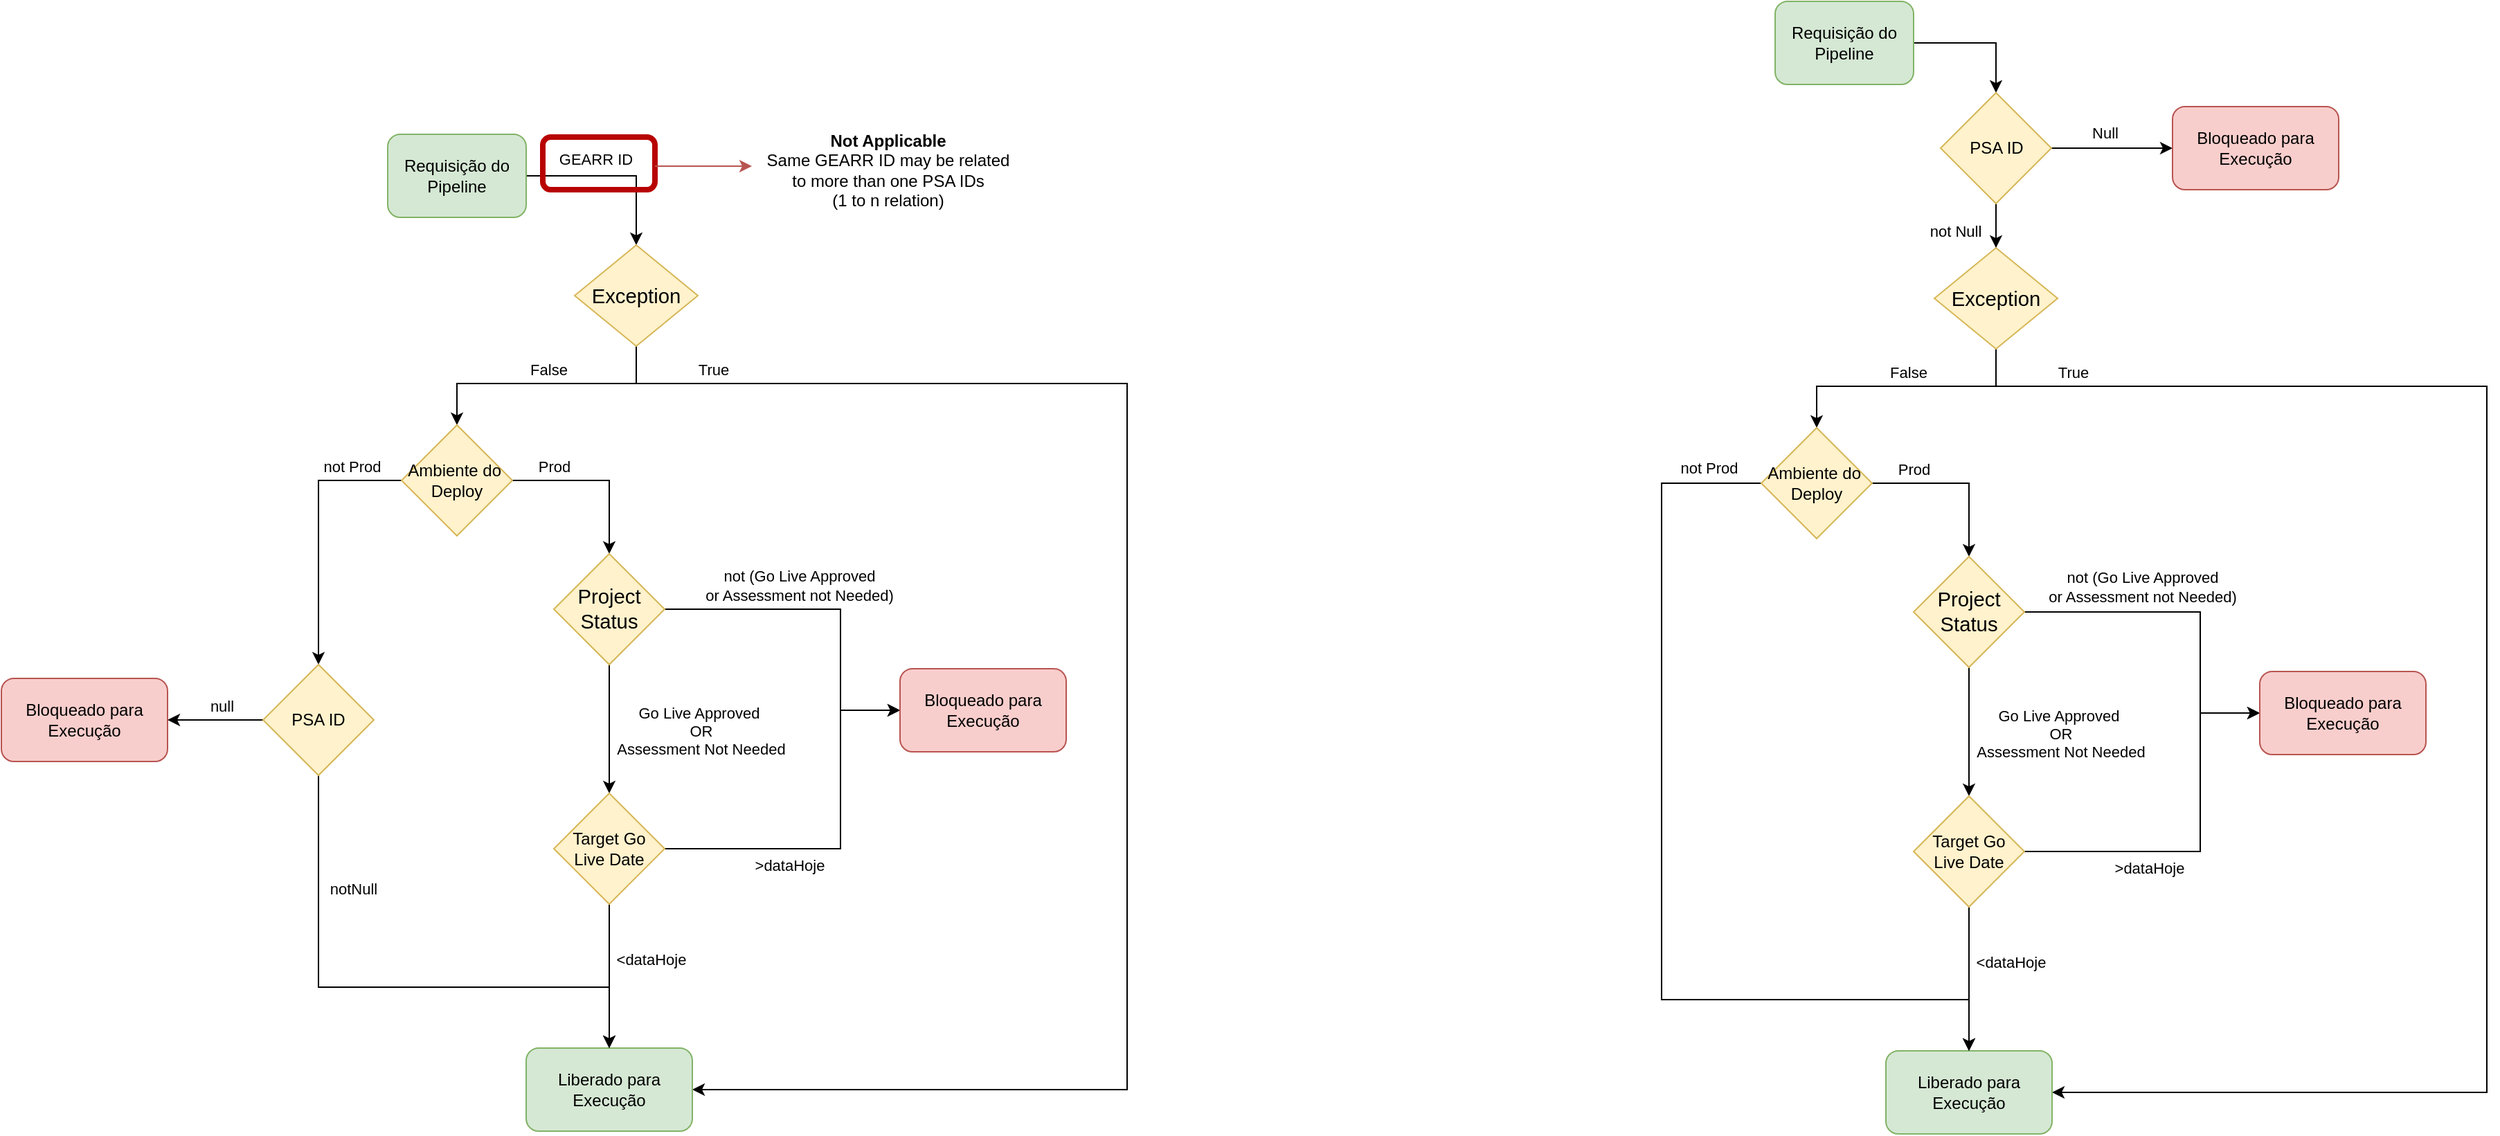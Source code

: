 <mxfile version="14.7.2" type="github">
  <diagram id="prtHgNgQTEPvFCAcTncT" name="Page-1">
    <mxGraphModel dx="1847" dy="1167" grid="0" gridSize="10" guides="1" tooltips="1" connect="1" arrows="1" fold="1" page="0" pageScale="1" pageWidth="827" pageHeight="1169" background="#ffffff" math="0" shadow="0">
      <root>
        <mxCell id="0" />
        <mxCell id="1" parent="0" />
        <mxCell id="P2mCXTFYUP4-GHEFsYgf-11" style="edgeStyle=orthogonalEdgeStyle;rounded=0;orthogonalLoop=1;jettySize=auto;html=1;entryX=0.5;entryY=0;entryDx=0;entryDy=0;" parent="1" source="P2mCXTFYUP4-GHEFsYgf-2" target="P2mCXTFYUP4-GHEFsYgf-8" edge="1">
          <mxGeometry relative="1" as="geometry" />
        </mxCell>
        <mxCell id="mxX-lMOzghnve2rZTO9A-1" value="GEARR ID" style="edgeLabel;html=1;align=center;verticalAlign=middle;resizable=0;points=[];" vertex="1" connectable="0" parent="P2mCXTFYUP4-GHEFsYgf-11">
          <mxGeometry x="-0.006" y="-3" relative="1" as="geometry">
            <mxPoint x="-15" y="-15" as="offset" />
          </mxGeometry>
        </mxCell>
        <mxCell id="P2mCXTFYUP4-GHEFsYgf-2" value="Requisição do Pipeline" style="rounded=1;whiteSpace=wrap;html=1;fillColor=#d5e8d4;strokeColor=#82b366;" parent="1" vertex="1">
          <mxGeometry x="170" y="80" width="100" height="60" as="geometry" />
        </mxCell>
        <mxCell id="P2mCXTFYUP4-GHEFsYgf-14" style="edgeStyle=orthogonalEdgeStyle;rounded=0;orthogonalLoop=1;jettySize=auto;html=1;entryX=0.5;entryY=0;entryDx=0;entryDy=0;" parent="1" source="P2mCXTFYUP4-GHEFsYgf-8" target="P2mCXTFYUP4-GHEFsYgf-20" edge="1">
          <mxGeometry relative="1" as="geometry">
            <mxPoint x="220" y="280" as="targetPoint" />
            <Array as="points">
              <mxPoint x="350" y="260" />
              <mxPoint x="220" y="260" />
            </Array>
          </mxGeometry>
        </mxCell>
        <mxCell id="P2mCXTFYUP4-GHEFsYgf-18" value="False" style="edgeLabel;html=1;align=center;verticalAlign=middle;resizable=0;points=[];" parent="P2mCXTFYUP4-GHEFsYgf-14" vertex="1" connectable="0">
          <mxGeometry x="0.032" y="-2" relative="1" as="geometry">
            <mxPoint x="5" y="-8" as="offset" />
          </mxGeometry>
        </mxCell>
        <mxCell id="P2mCXTFYUP4-GHEFsYgf-15" style="edgeStyle=orthogonalEdgeStyle;rounded=0;orthogonalLoop=1;jettySize=auto;html=1;entryX=1;entryY=0.5;entryDx=0;entryDy=0;" parent="1" source="P2mCXTFYUP4-GHEFsYgf-8" target="P2mCXTFYUP4-GHEFsYgf-19" edge="1">
          <mxGeometry relative="1" as="geometry">
            <mxPoint x="474" y="280" as="targetPoint" />
            <Array as="points">
              <mxPoint x="349" y="260" />
              <mxPoint x="704" y="260" />
              <mxPoint x="704" y="770" />
            </Array>
          </mxGeometry>
        </mxCell>
        <mxCell id="P2mCXTFYUP4-GHEFsYgf-16" value="True" style="edgeLabel;html=1;align=center;verticalAlign=middle;resizable=0;points=[];" parent="P2mCXTFYUP4-GHEFsYgf-15" vertex="1" connectable="0">
          <mxGeometry x="0.222" y="3" relative="1" as="geometry">
            <mxPoint x="-302" y="-365" as="offset" />
          </mxGeometry>
        </mxCell>
        <mxCell id="P2mCXTFYUP4-GHEFsYgf-8" value="&lt;span lang=&quot;EN-US&quot; style=&quot;font-size: 11pt ; font-family: &amp;#34;calibri&amp;#34; , sans-serif&quot;&gt;Exception&lt;/span&gt;" style="rhombus;whiteSpace=wrap;html=1;fillColor=#fff2cc;strokeColor=#d6b656;" parent="1" vertex="1">
          <mxGeometry x="305" y="160" width="89" height="73" as="geometry" />
        </mxCell>
        <mxCell id="P2mCXTFYUP4-GHEFsYgf-19" value="Liberado para Execução" style="rounded=1;whiteSpace=wrap;html=1;fillColor=#d5e8d4;strokeColor=#82b366;" parent="1" vertex="1">
          <mxGeometry x="270" y="740" width="120" height="60" as="geometry" />
        </mxCell>
        <mxCell id="P2mCXTFYUP4-GHEFsYgf-28" style="edgeStyle=orthogonalEdgeStyle;rounded=0;orthogonalLoop=1;jettySize=auto;html=1;entryX=0.5;entryY=0;entryDx=0;entryDy=0;exitX=1;exitY=0.5;exitDx=0;exitDy=0;" parent="1" source="P2mCXTFYUP4-GHEFsYgf-20" target="P2mCXTFYUP4-GHEFsYgf-27" edge="1">
          <mxGeometry relative="1" as="geometry">
            <Array as="points">
              <mxPoint x="330" y="330" />
            </Array>
          </mxGeometry>
        </mxCell>
        <mxCell id="P2mCXTFYUP4-GHEFsYgf-29" value="Prod" style="edgeLabel;html=1;align=center;verticalAlign=middle;resizable=0;points=[];" parent="P2mCXTFYUP4-GHEFsYgf-28" vertex="1" connectable="0">
          <mxGeometry x="-0.199" relative="1" as="geometry">
            <mxPoint x="-20" y="-10" as="offset" />
          </mxGeometry>
        </mxCell>
        <mxCell id="P2mCXTFYUP4-GHEFsYgf-40" style="edgeStyle=orthogonalEdgeStyle;rounded=0;orthogonalLoop=1;jettySize=auto;html=1;entryX=0.5;entryY=0;entryDx=0;entryDy=0;" parent="1" source="P2mCXTFYUP4-GHEFsYgf-20" target="P2mCXTFYUP4-GHEFsYgf-39" edge="1">
          <mxGeometry relative="1" as="geometry" />
        </mxCell>
        <mxCell id="P2mCXTFYUP4-GHEFsYgf-41" value="not Prod" style="edgeLabel;html=1;align=center;verticalAlign=middle;resizable=0;points=[];" parent="P2mCXTFYUP4-GHEFsYgf-40" vertex="1" connectable="0">
          <mxGeometry x="-0.833" y="-1" relative="1" as="geometry">
            <mxPoint x="-20" y="-9" as="offset" />
          </mxGeometry>
        </mxCell>
        <mxCell id="P2mCXTFYUP4-GHEFsYgf-20" value="Ambiente do&amp;nbsp;&lt;br&gt;Deploy" style="rhombus;whiteSpace=wrap;html=1;fillColor=#fff2cc;strokeColor=#d6b656;" parent="1" vertex="1">
          <mxGeometry x="180" y="290" width="80" height="80" as="geometry" />
        </mxCell>
        <mxCell id="P2mCXTFYUP4-GHEFsYgf-33" style="edgeStyle=orthogonalEdgeStyle;rounded=0;orthogonalLoop=1;jettySize=auto;html=1;entryX=0;entryY=0.5;entryDx=0;entryDy=0;exitX=1;exitY=0.5;exitDx=0;exitDy=0;" parent="1" source="P2mCXTFYUP4-GHEFsYgf-27" target="P2mCXTFYUP4-GHEFsYgf-32" edge="1">
          <mxGeometry relative="1" as="geometry">
            <mxPoint x="525" y="443" as="targetPoint" />
            <Array as="points">
              <mxPoint x="497" y="423" />
              <mxPoint x="497" y="496" />
            </Array>
          </mxGeometry>
        </mxCell>
        <mxCell id="P2mCXTFYUP4-GHEFsYgf-34" value="not (Go Live Approved &lt;br&gt;or Assessment not Needed)" style="edgeLabel;html=1;align=center;verticalAlign=middle;resizable=0;points=[];" parent="P2mCXTFYUP4-GHEFsYgf-33" vertex="1" connectable="0">
          <mxGeometry x="-0.25" y="-1" relative="1" as="geometry">
            <mxPoint x="6" y="-18" as="offset" />
          </mxGeometry>
        </mxCell>
        <mxCell id="P2mCXTFYUP4-GHEFsYgf-48" value="Go Live Approved&amp;nbsp;&lt;br&gt;OR&lt;br&gt;Assessment Not Needed" style="edgeStyle=orthogonalEdgeStyle;rounded=0;orthogonalLoop=1;jettySize=auto;html=1;entryX=0.5;entryY=0;entryDx=0;entryDy=0;" parent="1" source="P2mCXTFYUP4-GHEFsYgf-27" target="P2mCXTFYUP4-GHEFsYgf-30" edge="1">
          <mxGeometry x="0.02" y="66" relative="1" as="geometry">
            <mxPoint as="offset" />
          </mxGeometry>
        </mxCell>
        <mxCell id="P2mCXTFYUP4-GHEFsYgf-27" value="&lt;font face=&quot;calibri, sans-serif&quot;&gt;&lt;span style=&quot;font-size: 14.667px&quot;&gt;Project Status&lt;/span&gt;&lt;/font&gt;" style="rhombus;whiteSpace=wrap;html=1;fillColor=#fff2cc;strokeColor=#d6b656;" parent="1" vertex="1">
          <mxGeometry x="290" y="383" width="80" height="80" as="geometry" />
        </mxCell>
        <mxCell id="P2mCXTFYUP4-GHEFsYgf-35" style="edgeStyle=orthogonalEdgeStyle;rounded=0;orthogonalLoop=1;jettySize=auto;html=1;exitX=1;exitY=0.5;exitDx=0;exitDy=0;entryX=0;entryY=0.5;entryDx=0;entryDy=0;" parent="1" source="P2mCXTFYUP4-GHEFsYgf-30" target="P2mCXTFYUP4-GHEFsYgf-32" edge="1">
          <mxGeometry relative="1" as="geometry">
            <mxPoint x="613" y="584" as="targetPoint" />
            <Array as="points">
              <mxPoint x="497" y="596" />
              <mxPoint x="497" y="496" />
            </Array>
          </mxGeometry>
        </mxCell>
        <mxCell id="P2mCXTFYUP4-GHEFsYgf-36" value="&amp;gt;dataHoje" style="edgeLabel;html=1;align=center;verticalAlign=middle;resizable=0;points=[];" parent="P2mCXTFYUP4-GHEFsYgf-35" vertex="1" connectable="0">
          <mxGeometry x="-0.808" relative="1" as="geometry">
            <mxPoint x="64" y="12" as="offset" />
          </mxGeometry>
        </mxCell>
        <mxCell id="P2mCXTFYUP4-GHEFsYgf-37" style="edgeStyle=orthogonalEdgeStyle;rounded=0;orthogonalLoop=1;jettySize=auto;html=1;entryX=0.5;entryY=0;entryDx=0;entryDy=0;" parent="1" source="P2mCXTFYUP4-GHEFsYgf-30" target="P2mCXTFYUP4-GHEFsYgf-19" edge="1">
          <mxGeometry relative="1" as="geometry" />
        </mxCell>
        <mxCell id="P2mCXTFYUP4-GHEFsYgf-38" value="&amp;lt;dataHoje" style="edgeLabel;html=1;align=center;verticalAlign=middle;resizable=0;points=[];" parent="P2mCXTFYUP4-GHEFsYgf-37" vertex="1" connectable="0">
          <mxGeometry x="-0.24" y="-2" relative="1" as="geometry">
            <mxPoint x="32" as="offset" />
          </mxGeometry>
        </mxCell>
        <mxCell id="P2mCXTFYUP4-GHEFsYgf-30" value="Target Go Live Date" style="rhombus;whiteSpace=wrap;html=1;fillColor=#fff2cc;strokeColor=#d6b656;" parent="1" vertex="1">
          <mxGeometry x="290" y="556" width="80" height="80" as="geometry" />
        </mxCell>
        <mxCell id="P2mCXTFYUP4-GHEFsYgf-32" value="Bloqueado para Execução" style="rounded=1;whiteSpace=wrap;html=1;fillColor=#f8cecc;strokeColor=#b85450;" parent="1" vertex="1">
          <mxGeometry x="540" y="466" width="120" height="60" as="geometry" />
        </mxCell>
        <mxCell id="P2mCXTFYUP4-GHEFsYgf-43" style="edgeStyle=orthogonalEdgeStyle;rounded=0;orthogonalLoop=1;jettySize=auto;html=1;entryX=1;entryY=0.5;entryDx=0;entryDy=0;" parent="1" source="P2mCXTFYUP4-GHEFsYgf-39" target="P2mCXTFYUP4-GHEFsYgf-42" edge="1">
          <mxGeometry relative="1" as="geometry" />
        </mxCell>
        <mxCell id="P2mCXTFYUP4-GHEFsYgf-44" value="null" style="edgeLabel;html=1;align=center;verticalAlign=middle;resizable=0;points=[];" parent="P2mCXTFYUP4-GHEFsYgf-43" vertex="1" connectable="0">
          <mxGeometry x="-0.22" y="-1" relative="1" as="geometry">
            <mxPoint x="-3" y="-9" as="offset" />
          </mxGeometry>
        </mxCell>
        <mxCell id="P2mCXTFYUP4-GHEFsYgf-45" style="edgeStyle=orthogonalEdgeStyle;rounded=0;orthogonalLoop=1;jettySize=auto;html=1;entryX=0.5;entryY=0;entryDx=0;entryDy=0;exitX=0.5;exitY=1;exitDx=0;exitDy=0;" parent="1" source="P2mCXTFYUP4-GHEFsYgf-39" target="P2mCXTFYUP4-GHEFsYgf-19" edge="1">
          <mxGeometry relative="1" as="geometry">
            <mxPoint x="105" y="584" as="sourcePoint" />
            <Array as="points">
              <mxPoint x="120" y="570" />
              <mxPoint x="120" y="696" />
              <mxPoint x="330" y="696" />
            </Array>
          </mxGeometry>
        </mxCell>
        <mxCell id="P2mCXTFYUP4-GHEFsYgf-46" value="notNull" style="edgeLabel;html=1;align=center;verticalAlign=middle;resizable=0;points=[];" parent="P2mCXTFYUP4-GHEFsYgf-45" vertex="1" connectable="0">
          <mxGeometry x="-0.487" relative="1" as="geometry">
            <mxPoint x="25" y="-23" as="offset" />
          </mxGeometry>
        </mxCell>
        <mxCell id="P2mCXTFYUP4-GHEFsYgf-39" value="PSA ID" style="rhombus;whiteSpace=wrap;html=1;fillColor=#fff2cc;strokeColor=#d6b656;" parent="1" vertex="1">
          <mxGeometry x="80" y="463" width="80" height="80" as="geometry" />
        </mxCell>
        <mxCell id="P2mCXTFYUP4-GHEFsYgf-42" value="Bloqueado para Execução" style="rounded=1;whiteSpace=wrap;html=1;fillColor=#f8cecc;strokeColor=#b85450;" parent="1" vertex="1">
          <mxGeometry x="-109" y="473" width="120" height="60" as="geometry" />
        </mxCell>
        <mxCell id="mxX-lMOzghnve2rZTO9A-40" style="edgeStyle=orthogonalEdgeStyle;rounded=0;orthogonalLoop=1;jettySize=auto;html=1;entryX=0.5;entryY=0;entryDx=0;entryDy=0;" edge="1" parent="1" source="mxX-lMOzghnve2rZTO9A-4" target="mxX-lMOzghnve2rZTO9A-39">
          <mxGeometry relative="1" as="geometry" />
        </mxCell>
        <mxCell id="mxX-lMOzghnve2rZTO9A-4" value="Requisição do Pipeline" style="rounded=1;whiteSpace=wrap;html=1;fillColor=#d5e8d4;strokeColor=#82b366;" vertex="1" parent="1">
          <mxGeometry x="1172" y="-16" width="100" height="60" as="geometry" />
        </mxCell>
        <mxCell id="mxX-lMOzghnve2rZTO9A-5" style="edgeStyle=orthogonalEdgeStyle;rounded=0;orthogonalLoop=1;jettySize=auto;html=1;entryX=0.5;entryY=0;entryDx=0;entryDy=0;" edge="1" parent="1" source="mxX-lMOzghnve2rZTO9A-9" target="mxX-lMOzghnve2rZTO9A-15">
          <mxGeometry relative="1" as="geometry">
            <mxPoint x="1202" y="282" as="targetPoint" />
            <Array as="points">
              <mxPoint x="1332" y="262" />
              <mxPoint x="1202" y="262" />
            </Array>
          </mxGeometry>
        </mxCell>
        <mxCell id="mxX-lMOzghnve2rZTO9A-6" value="False" style="edgeLabel;html=1;align=center;verticalAlign=middle;resizable=0;points=[];" vertex="1" connectable="0" parent="mxX-lMOzghnve2rZTO9A-5">
          <mxGeometry x="0.032" y="-2" relative="1" as="geometry">
            <mxPoint x="5" y="-8" as="offset" />
          </mxGeometry>
        </mxCell>
        <mxCell id="mxX-lMOzghnve2rZTO9A-7" style="edgeStyle=orthogonalEdgeStyle;rounded=0;orthogonalLoop=1;jettySize=auto;html=1;entryX=1;entryY=0.5;entryDx=0;entryDy=0;" edge="1" parent="1" source="mxX-lMOzghnve2rZTO9A-9" target="mxX-lMOzghnve2rZTO9A-10">
          <mxGeometry relative="1" as="geometry">
            <mxPoint x="1456" y="282" as="targetPoint" />
            <Array as="points">
              <mxPoint x="1331" y="262" />
              <mxPoint x="1686" y="262" />
              <mxPoint x="1686" y="772" />
            </Array>
          </mxGeometry>
        </mxCell>
        <mxCell id="mxX-lMOzghnve2rZTO9A-8" value="True" style="edgeLabel;html=1;align=center;verticalAlign=middle;resizable=0;points=[];" vertex="1" connectable="0" parent="mxX-lMOzghnve2rZTO9A-7">
          <mxGeometry x="0.222" y="3" relative="1" as="geometry">
            <mxPoint x="-302" y="-365" as="offset" />
          </mxGeometry>
        </mxCell>
        <mxCell id="mxX-lMOzghnve2rZTO9A-9" value="&lt;span lang=&quot;EN-US&quot; style=&quot;font-size: 11pt ; font-family: &amp;#34;calibri&amp;#34; , sans-serif&quot;&gt;Exception&lt;/span&gt;" style="rhombus;whiteSpace=wrap;html=1;fillColor=#fff2cc;strokeColor=#d6b656;" vertex="1" parent="1">
          <mxGeometry x="1287" y="162" width="89" height="73" as="geometry" />
        </mxCell>
        <mxCell id="mxX-lMOzghnve2rZTO9A-10" value="Liberado para Execução" style="rounded=1;whiteSpace=wrap;html=1;fillColor=#d5e8d4;strokeColor=#82b366;" vertex="1" parent="1">
          <mxGeometry x="1252" y="742" width="120" height="60" as="geometry" />
        </mxCell>
        <mxCell id="mxX-lMOzghnve2rZTO9A-11" style="edgeStyle=orthogonalEdgeStyle;rounded=0;orthogonalLoop=1;jettySize=auto;html=1;entryX=0.5;entryY=0;entryDx=0;entryDy=0;exitX=1;exitY=0.5;exitDx=0;exitDy=0;" edge="1" parent="1" source="mxX-lMOzghnve2rZTO9A-15" target="mxX-lMOzghnve2rZTO9A-19">
          <mxGeometry relative="1" as="geometry">
            <Array as="points">
              <mxPoint x="1312" y="332" />
            </Array>
          </mxGeometry>
        </mxCell>
        <mxCell id="mxX-lMOzghnve2rZTO9A-12" value="Prod" style="edgeLabel;html=1;align=center;verticalAlign=middle;resizable=0;points=[];" vertex="1" connectable="0" parent="mxX-lMOzghnve2rZTO9A-11">
          <mxGeometry x="-0.199" relative="1" as="geometry">
            <mxPoint x="-20" y="-10" as="offset" />
          </mxGeometry>
        </mxCell>
        <mxCell id="mxX-lMOzghnve2rZTO9A-32" style="edgeStyle=orthogonalEdgeStyle;rounded=0;orthogonalLoop=1;jettySize=auto;html=1;entryX=0.5;entryY=0;entryDx=0;entryDy=0;" edge="1" parent="1" source="mxX-lMOzghnve2rZTO9A-15" target="mxX-lMOzghnve2rZTO9A-10">
          <mxGeometry relative="1" as="geometry">
            <Array as="points">
              <mxPoint x="1090" y="332" />
              <mxPoint x="1090" y="705" />
              <mxPoint x="1312" y="705" />
            </Array>
          </mxGeometry>
        </mxCell>
        <mxCell id="mxX-lMOzghnve2rZTO9A-33" value="not Prod" style="edgeLabel;html=1;align=center;verticalAlign=middle;resizable=0;points=[];" vertex="1" connectable="0" parent="mxX-lMOzghnve2rZTO9A-32">
          <mxGeometry x="-0.841" relative="1" as="geometry">
            <mxPoint x="18" y="-11" as="offset" />
          </mxGeometry>
        </mxCell>
        <mxCell id="mxX-lMOzghnve2rZTO9A-15" value="Ambiente do&amp;nbsp;&lt;br&gt;Deploy" style="rhombus;whiteSpace=wrap;html=1;fillColor=#fff2cc;strokeColor=#d6b656;" vertex="1" parent="1">
          <mxGeometry x="1162" y="292" width="80" height="80" as="geometry" />
        </mxCell>
        <mxCell id="mxX-lMOzghnve2rZTO9A-16" style="edgeStyle=orthogonalEdgeStyle;rounded=0;orthogonalLoop=1;jettySize=auto;html=1;entryX=0;entryY=0.5;entryDx=0;entryDy=0;exitX=1;exitY=0.5;exitDx=0;exitDy=0;" edge="1" parent="1" source="mxX-lMOzghnve2rZTO9A-19" target="mxX-lMOzghnve2rZTO9A-25">
          <mxGeometry relative="1" as="geometry">
            <mxPoint x="1507" y="445" as="targetPoint" />
            <Array as="points">
              <mxPoint x="1479" y="425" />
              <mxPoint x="1479" y="498" />
            </Array>
          </mxGeometry>
        </mxCell>
        <mxCell id="mxX-lMOzghnve2rZTO9A-17" value="not (Go Live Approved &lt;br&gt;or Assessment not Needed)" style="edgeLabel;html=1;align=center;verticalAlign=middle;resizable=0;points=[];" vertex="1" connectable="0" parent="mxX-lMOzghnve2rZTO9A-16">
          <mxGeometry x="-0.25" y="-1" relative="1" as="geometry">
            <mxPoint x="-6" y="-19" as="offset" />
          </mxGeometry>
        </mxCell>
        <mxCell id="mxX-lMOzghnve2rZTO9A-18" value="Go Live Approved&amp;nbsp;&lt;br&gt;OR&lt;br&gt;Assessment Not Needed" style="edgeStyle=orthogonalEdgeStyle;rounded=0;orthogonalLoop=1;jettySize=auto;html=1;entryX=0.5;entryY=0;entryDx=0;entryDy=0;" edge="1" parent="1" source="mxX-lMOzghnve2rZTO9A-19" target="mxX-lMOzghnve2rZTO9A-24">
          <mxGeometry x="0.02" y="66" relative="1" as="geometry">
            <mxPoint as="offset" />
          </mxGeometry>
        </mxCell>
        <mxCell id="mxX-lMOzghnve2rZTO9A-19" value="&lt;font face=&quot;calibri, sans-serif&quot;&gt;&lt;span style=&quot;font-size: 14.667px&quot;&gt;Project Status&lt;/span&gt;&lt;/font&gt;" style="rhombus;whiteSpace=wrap;html=1;fillColor=#fff2cc;strokeColor=#d6b656;" vertex="1" parent="1">
          <mxGeometry x="1272" y="385" width="80" height="80" as="geometry" />
        </mxCell>
        <mxCell id="mxX-lMOzghnve2rZTO9A-20" style="edgeStyle=orthogonalEdgeStyle;rounded=0;orthogonalLoop=1;jettySize=auto;html=1;exitX=1;exitY=0.5;exitDx=0;exitDy=0;entryX=0;entryY=0.5;entryDx=0;entryDy=0;" edge="1" parent="1" source="mxX-lMOzghnve2rZTO9A-24" target="mxX-lMOzghnve2rZTO9A-25">
          <mxGeometry relative="1" as="geometry">
            <mxPoint x="1595" y="586" as="targetPoint" />
            <Array as="points">
              <mxPoint x="1479" y="598" />
              <mxPoint x="1479" y="498" />
            </Array>
          </mxGeometry>
        </mxCell>
        <mxCell id="mxX-lMOzghnve2rZTO9A-21" value="&amp;gt;dataHoje" style="edgeLabel;html=1;align=center;verticalAlign=middle;resizable=0;points=[];" vertex="1" connectable="0" parent="mxX-lMOzghnve2rZTO9A-20">
          <mxGeometry x="-0.808" relative="1" as="geometry">
            <mxPoint x="64" y="12" as="offset" />
          </mxGeometry>
        </mxCell>
        <mxCell id="mxX-lMOzghnve2rZTO9A-22" style="edgeStyle=orthogonalEdgeStyle;rounded=0;orthogonalLoop=1;jettySize=auto;html=1;entryX=0.5;entryY=0;entryDx=0;entryDy=0;" edge="1" parent="1" source="mxX-lMOzghnve2rZTO9A-24" target="mxX-lMOzghnve2rZTO9A-10">
          <mxGeometry relative="1" as="geometry" />
        </mxCell>
        <mxCell id="mxX-lMOzghnve2rZTO9A-23" value="&amp;lt;dataHoje" style="edgeLabel;html=1;align=center;verticalAlign=middle;resizable=0;points=[];" vertex="1" connectable="0" parent="mxX-lMOzghnve2rZTO9A-22">
          <mxGeometry x="-0.24" y="-2" relative="1" as="geometry">
            <mxPoint x="32" as="offset" />
          </mxGeometry>
        </mxCell>
        <mxCell id="mxX-lMOzghnve2rZTO9A-24" value="Target Go Live Date" style="rhombus;whiteSpace=wrap;html=1;fillColor=#fff2cc;strokeColor=#d6b656;" vertex="1" parent="1">
          <mxGeometry x="1272" y="558" width="80" height="80" as="geometry" />
        </mxCell>
        <mxCell id="mxX-lMOzghnve2rZTO9A-25" value="Bloqueado para Execução" style="rounded=1;whiteSpace=wrap;html=1;fillColor=#f8cecc;strokeColor=#b85450;" vertex="1" parent="1">
          <mxGeometry x="1522" y="468" width="120" height="60" as="geometry" />
        </mxCell>
        <mxCell id="mxX-lMOzghnve2rZTO9A-35" value="" style="rounded=1;whiteSpace=wrap;html=1;fillColor=none;strokeColor=#B80202;strokeWidth=4;" vertex="1" parent="1">
          <mxGeometry x="282" y="82" width="81" height="38" as="geometry" />
        </mxCell>
        <mxCell id="mxX-lMOzghnve2rZTO9A-36" value="&lt;b&gt;Not Applicable&lt;br&gt;&lt;/b&gt;Same GEARR ID may be related &lt;br&gt;to more than one PSA IDs&lt;br&gt;(1 to n relation)" style="text;html=1;align=center;verticalAlign=middle;resizable=0;points=[];autosize=1;strokeColor=none;" vertex="1" parent="1">
          <mxGeometry x="438" y="76" width="185" height="60" as="geometry" />
        </mxCell>
        <mxCell id="mxX-lMOzghnve2rZTO9A-37" value="" style="endArrow=classic;html=1;fillColor=#f8cecc;strokeColor=#b85450;" edge="1" parent="1">
          <mxGeometry width="50" height="50" relative="1" as="geometry">
            <mxPoint x="363" y="103" as="sourcePoint" />
            <mxPoint x="433" y="103" as="targetPoint" />
          </mxGeometry>
        </mxCell>
        <mxCell id="mxX-lMOzghnve2rZTO9A-41" value="not Null" style="edgeStyle=orthogonalEdgeStyle;rounded=0;orthogonalLoop=1;jettySize=auto;html=1;entryX=0.5;entryY=0;entryDx=0;entryDy=0;" edge="1" parent="1" source="mxX-lMOzghnve2rZTO9A-39" target="mxX-lMOzghnve2rZTO9A-9">
          <mxGeometry x="0.5" y="-30" relative="1" as="geometry">
            <mxPoint as="offset" />
          </mxGeometry>
        </mxCell>
        <mxCell id="mxX-lMOzghnve2rZTO9A-43" value="Null" style="edgeStyle=orthogonalEdgeStyle;rounded=0;orthogonalLoop=1;jettySize=auto;html=1;" edge="1" parent="1" source="mxX-lMOzghnve2rZTO9A-39" target="mxX-lMOzghnve2rZTO9A-42">
          <mxGeometry x="-0.12" y="11" relative="1" as="geometry">
            <mxPoint as="offset" />
          </mxGeometry>
        </mxCell>
        <mxCell id="mxX-lMOzghnve2rZTO9A-39" value="PSA ID" style="rhombus;whiteSpace=wrap;html=1;fillColor=#fff2cc;strokeColor=#d6b656;" vertex="1" parent="1">
          <mxGeometry x="1291.5" y="50" width="80" height="80" as="geometry" />
        </mxCell>
        <mxCell id="mxX-lMOzghnve2rZTO9A-42" value="Bloqueado para Execução" style="rounded=1;whiteSpace=wrap;html=1;fillColor=#f8cecc;strokeColor=#b85450;" vertex="1" parent="1">
          <mxGeometry x="1459" y="60" width="120" height="60" as="geometry" />
        </mxCell>
      </root>
    </mxGraphModel>
  </diagram>
</mxfile>
